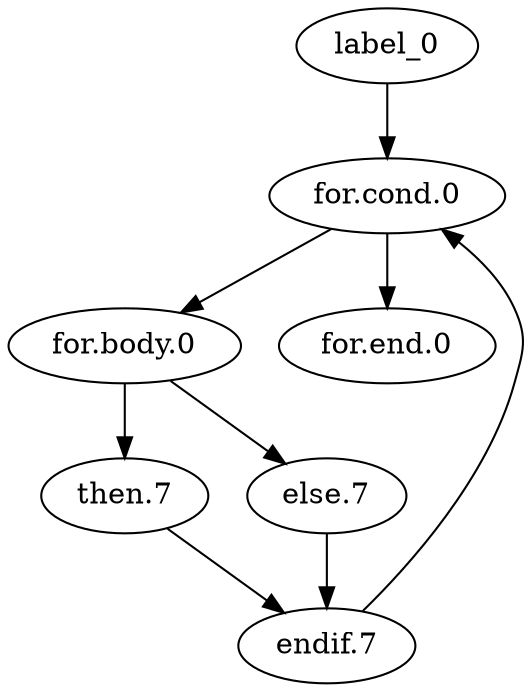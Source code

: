 digraph {
	label_0
	label_0 -> "for.cond.0"
	"for.cond.0"
	"for.cond.0" -> "for.body.0"
	"for.cond.0" -> "for.end.0"
	"for.body.0"
	"for.body.0" -> "then.7"
	"for.body.0" -> "else.7"
	"then.7"
	"then.7" -> "endif.7"
	"else.7"
	"else.7" -> "endif.7"
	"endif.7"
	"endif.7" -> "for.cond.0"
	"for.end.0"
}

